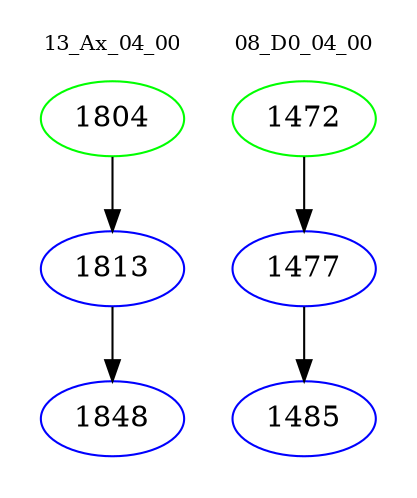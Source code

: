 digraph{
subgraph cluster_0 {
color = white
label = "13_Ax_04_00";
fontsize=10;
T0_1804 [label="1804", color="green"]
T0_1804 -> T0_1813 [color="black"]
T0_1813 [label="1813", color="blue"]
T0_1813 -> T0_1848 [color="black"]
T0_1848 [label="1848", color="blue"]
}
subgraph cluster_1 {
color = white
label = "08_D0_04_00";
fontsize=10;
T1_1472 [label="1472", color="green"]
T1_1472 -> T1_1477 [color="black"]
T1_1477 [label="1477", color="blue"]
T1_1477 -> T1_1485 [color="black"]
T1_1485 [label="1485", color="blue"]
}
}
